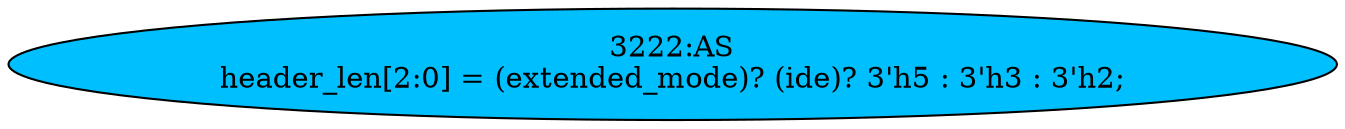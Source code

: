 strict digraph "" {
	node [label="\N"];
	"3222:AS"	 [ast="<pyverilog.vparser.ast.Assign object at 0x7f44f693c290>",
		def_var="['header_len']",
		fillcolor=deepskyblue,
		label="3222:AS
header_len[2:0] = (extended_mode)? (ide)? 3'h5 : 3'h3 : 3'h2;",
		statements="[]",
		style=filled,
		typ=Assign,
		use_var="['extended_mode', 'ide']"];
}
